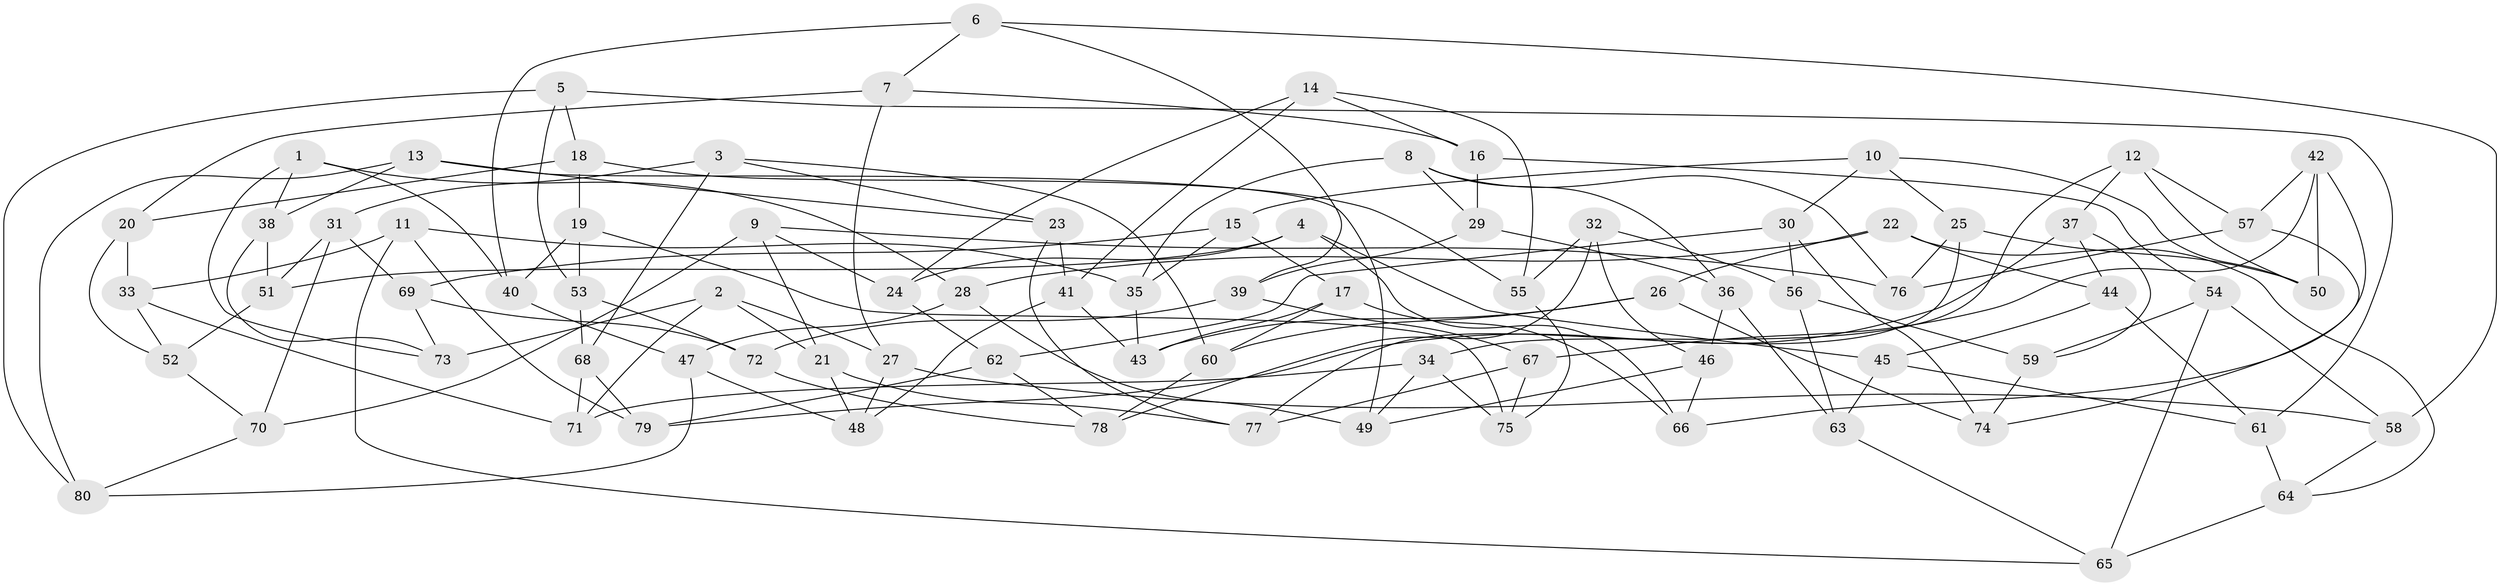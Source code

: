 // coarse degree distribution, {6: 0.44, 4: 0.36, 5: 0.16, 3: 0.04}
// Generated by graph-tools (version 1.1) at 2025/52/02/27/25 19:52:29]
// undirected, 80 vertices, 160 edges
graph export_dot {
graph [start="1"]
  node [color=gray90,style=filled];
  1;
  2;
  3;
  4;
  5;
  6;
  7;
  8;
  9;
  10;
  11;
  12;
  13;
  14;
  15;
  16;
  17;
  18;
  19;
  20;
  21;
  22;
  23;
  24;
  25;
  26;
  27;
  28;
  29;
  30;
  31;
  32;
  33;
  34;
  35;
  36;
  37;
  38;
  39;
  40;
  41;
  42;
  43;
  44;
  45;
  46;
  47;
  48;
  49;
  50;
  51;
  52;
  53;
  54;
  55;
  56;
  57;
  58;
  59;
  60;
  61;
  62;
  63;
  64;
  65;
  66;
  67;
  68;
  69;
  70;
  71;
  72;
  73;
  74;
  75;
  76;
  77;
  78;
  79;
  80;
  1 -- 38;
  1 -- 28;
  1 -- 40;
  1 -- 73;
  2 -- 21;
  2 -- 73;
  2 -- 27;
  2 -- 71;
  3 -- 60;
  3 -- 31;
  3 -- 68;
  3 -- 23;
  4 -- 51;
  4 -- 66;
  4 -- 45;
  4 -- 24;
  5 -- 80;
  5 -- 53;
  5 -- 61;
  5 -- 18;
  6 -- 40;
  6 -- 7;
  6 -- 39;
  6 -- 58;
  7 -- 16;
  7 -- 27;
  7 -- 20;
  8 -- 35;
  8 -- 36;
  8 -- 76;
  8 -- 29;
  9 -- 24;
  9 -- 76;
  9 -- 21;
  9 -- 70;
  10 -- 50;
  10 -- 25;
  10 -- 15;
  10 -- 30;
  11 -- 79;
  11 -- 35;
  11 -- 65;
  11 -- 33;
  12 -- 57;
  12 -- 37;
  12 -- 50;
  12 -- 34;
  13 -- 80;
  13 -- 23;
  13 -- 38;
  13 -- 49;
  14 -- 55;
  14 -- 16;
  14 -- 41;
  14 -- 24;
  15 -- 69;
  15 -- 17;
  15 -- 35;
  16 -- 29;
  16 -- 54;
  17 -- 43;
  17 -- 60;
  17 -- 66;
  18 -- 55;
  18 -- 20;
  18 -- 19;
  19 -- 75;
  19 -- 40;
  19 -- 53;
  20 -- 52;
  20 -- 33;
  21 -- 77;
  21 -- 48;
  22 -- 28;
  22 -- 26;
  22 -- 44;
  22 -- 64;
  23 -- 77;
  23 -- 41;
  24 -- 62;
  25 -- 50;
  25 -- 77;
  25 -- 76;
  26 -- 74;
  26 -- 60;
  26 -- 43;
  27 -- 58;
  27 -- 48;
  28 -- 47;
  28 -- 49;
  29 -- 36;
  29 -- 39;
  30 -- 74;
  30 -- 56;
  30 -- 62;
  31 -- 69;
  31 -- 51;
  31 -- 70;
  32 -- 56;
  32 -- 46;
  32 -- 78;
  32 -- 55;
  33 -- 71;
  33 -- 52;
  34 -- 75;
  34 -- 49;
  34 -- 71;
  35 -- 43;
  36 -- 46;
  36 -- 63;
  37 -- 79;
  37 -- 44;
  37 -- 59;
  38 -- 73;
  38 -- 51;
  39 -- 72;
  39 -- 67;
  40 -- 47;
  41 -- 43;
  41 -- 48;
  42 -- 66;
  42 -- 57;
  42 -- 67;
  42 -- 50;
  44 -- 45;
  44 -- 61;
  45 -- 61;
  45 -- 63;
  46 -- 66;
  46 -- 49;
  47 -- 48;
  47 -- 80;
  51 -- 52;
  52 -- 70;
  53 -- 68;
  53 -- 72;
  54 -- 58;
  54 -- 59;
  54 -- 65;
  55 -- 75;
  56 -- 59;
  56 -- 63;
  57 -- 74;
  57 -- 76;
  58 -- 64;
  59 -- 74;
  60 -- 78;
  61 -- 64;
  62 -- 78;
  62 -- 79;
  63 -- 65;
  64 -- 65;
  67 -- 77;
  67 -- 75;
  68 -- 79;
  68 -- 71;
  69 -- 72;
  69 -- 73;
  70 -- 80;
  72 -- 78;
}
